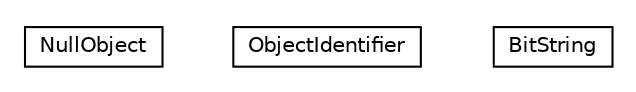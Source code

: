 #!/usr/local/bin/dot
#
# Class diagram 
# Generated by UMLGraph version R5_6-24-gf6e263 (http://www.umlgraph.org/)
#

digraph G {
	edge [fontname="Helvetica",fontsize=10,labelfontname="Helvetica",labelfontsize=10];
	node [fontname="Helvetica",fontsize=10,shape=plaintext];
	nodesep=0.25;
	ranksep=0.5;
	// org.universAAL.lddi.lib.ieeex73std.org.bn.types.NullObject
	c705904 [label=<<table title="org.universAAL.lddi.lib.ieeex73std.org.bn.types.NullObject" border="0" cellborder="1" cellspacing="0" cellpadding="2" port="p" href="./NullObject.html">
		<tr><td><table border="0" cellspacing="0" cellpadding="1">
<tr><td align="center" balign="center"> NullObject </td></tr>
		</table></td></tr>
		</table>>, URL="./NullObject.html", fontname="Helvetica", fontcolor="black", fontsize=10.0];
	// org.universAAL.lddi.lib.ieeex73std.org.bn.types.ObjectIdentifier
	c705905 [label=<<table title="org.universAAL.lddi.lib.ieeex73std.org.bn.types.ObjectIdentifier" border="0" cellborder="1" cellspacing="0" cellpadding="2" port="p" href="./ObjectIdentifier.html">
		<tr><td><table border="0" cellspacing="0" cellpadding="1">
<tr><td align="center" balign="center"> ObjectIdentifier </td></tr>
		</table></td></tr>
		</table>>, URL="./ObjectIdentifier.html", fontname="Helvetica", fontcolor="black", fontsize=10.0];
	// org.universAAL.lddi.lib.ieeex73std.org.bn.types.BitString
	c705906 [label=<<table title="org.universAAL.lddi.lib.ieeex73std.org.bn.types.BitString" border="0" cellborder="1" cellspacing="0" cellpadding="2" port="p" href="./BitString.html">
		<tr><td><table border="0" cellspacing="0" cellpadding="1">
<tr><td align="center" balign="center"> BitString </td></tr>
		</table></td></tr>
		</table>>, URL="./BitString.html", fontname="Helvetica", fontcolor="black", fontsize=10.0];
}


